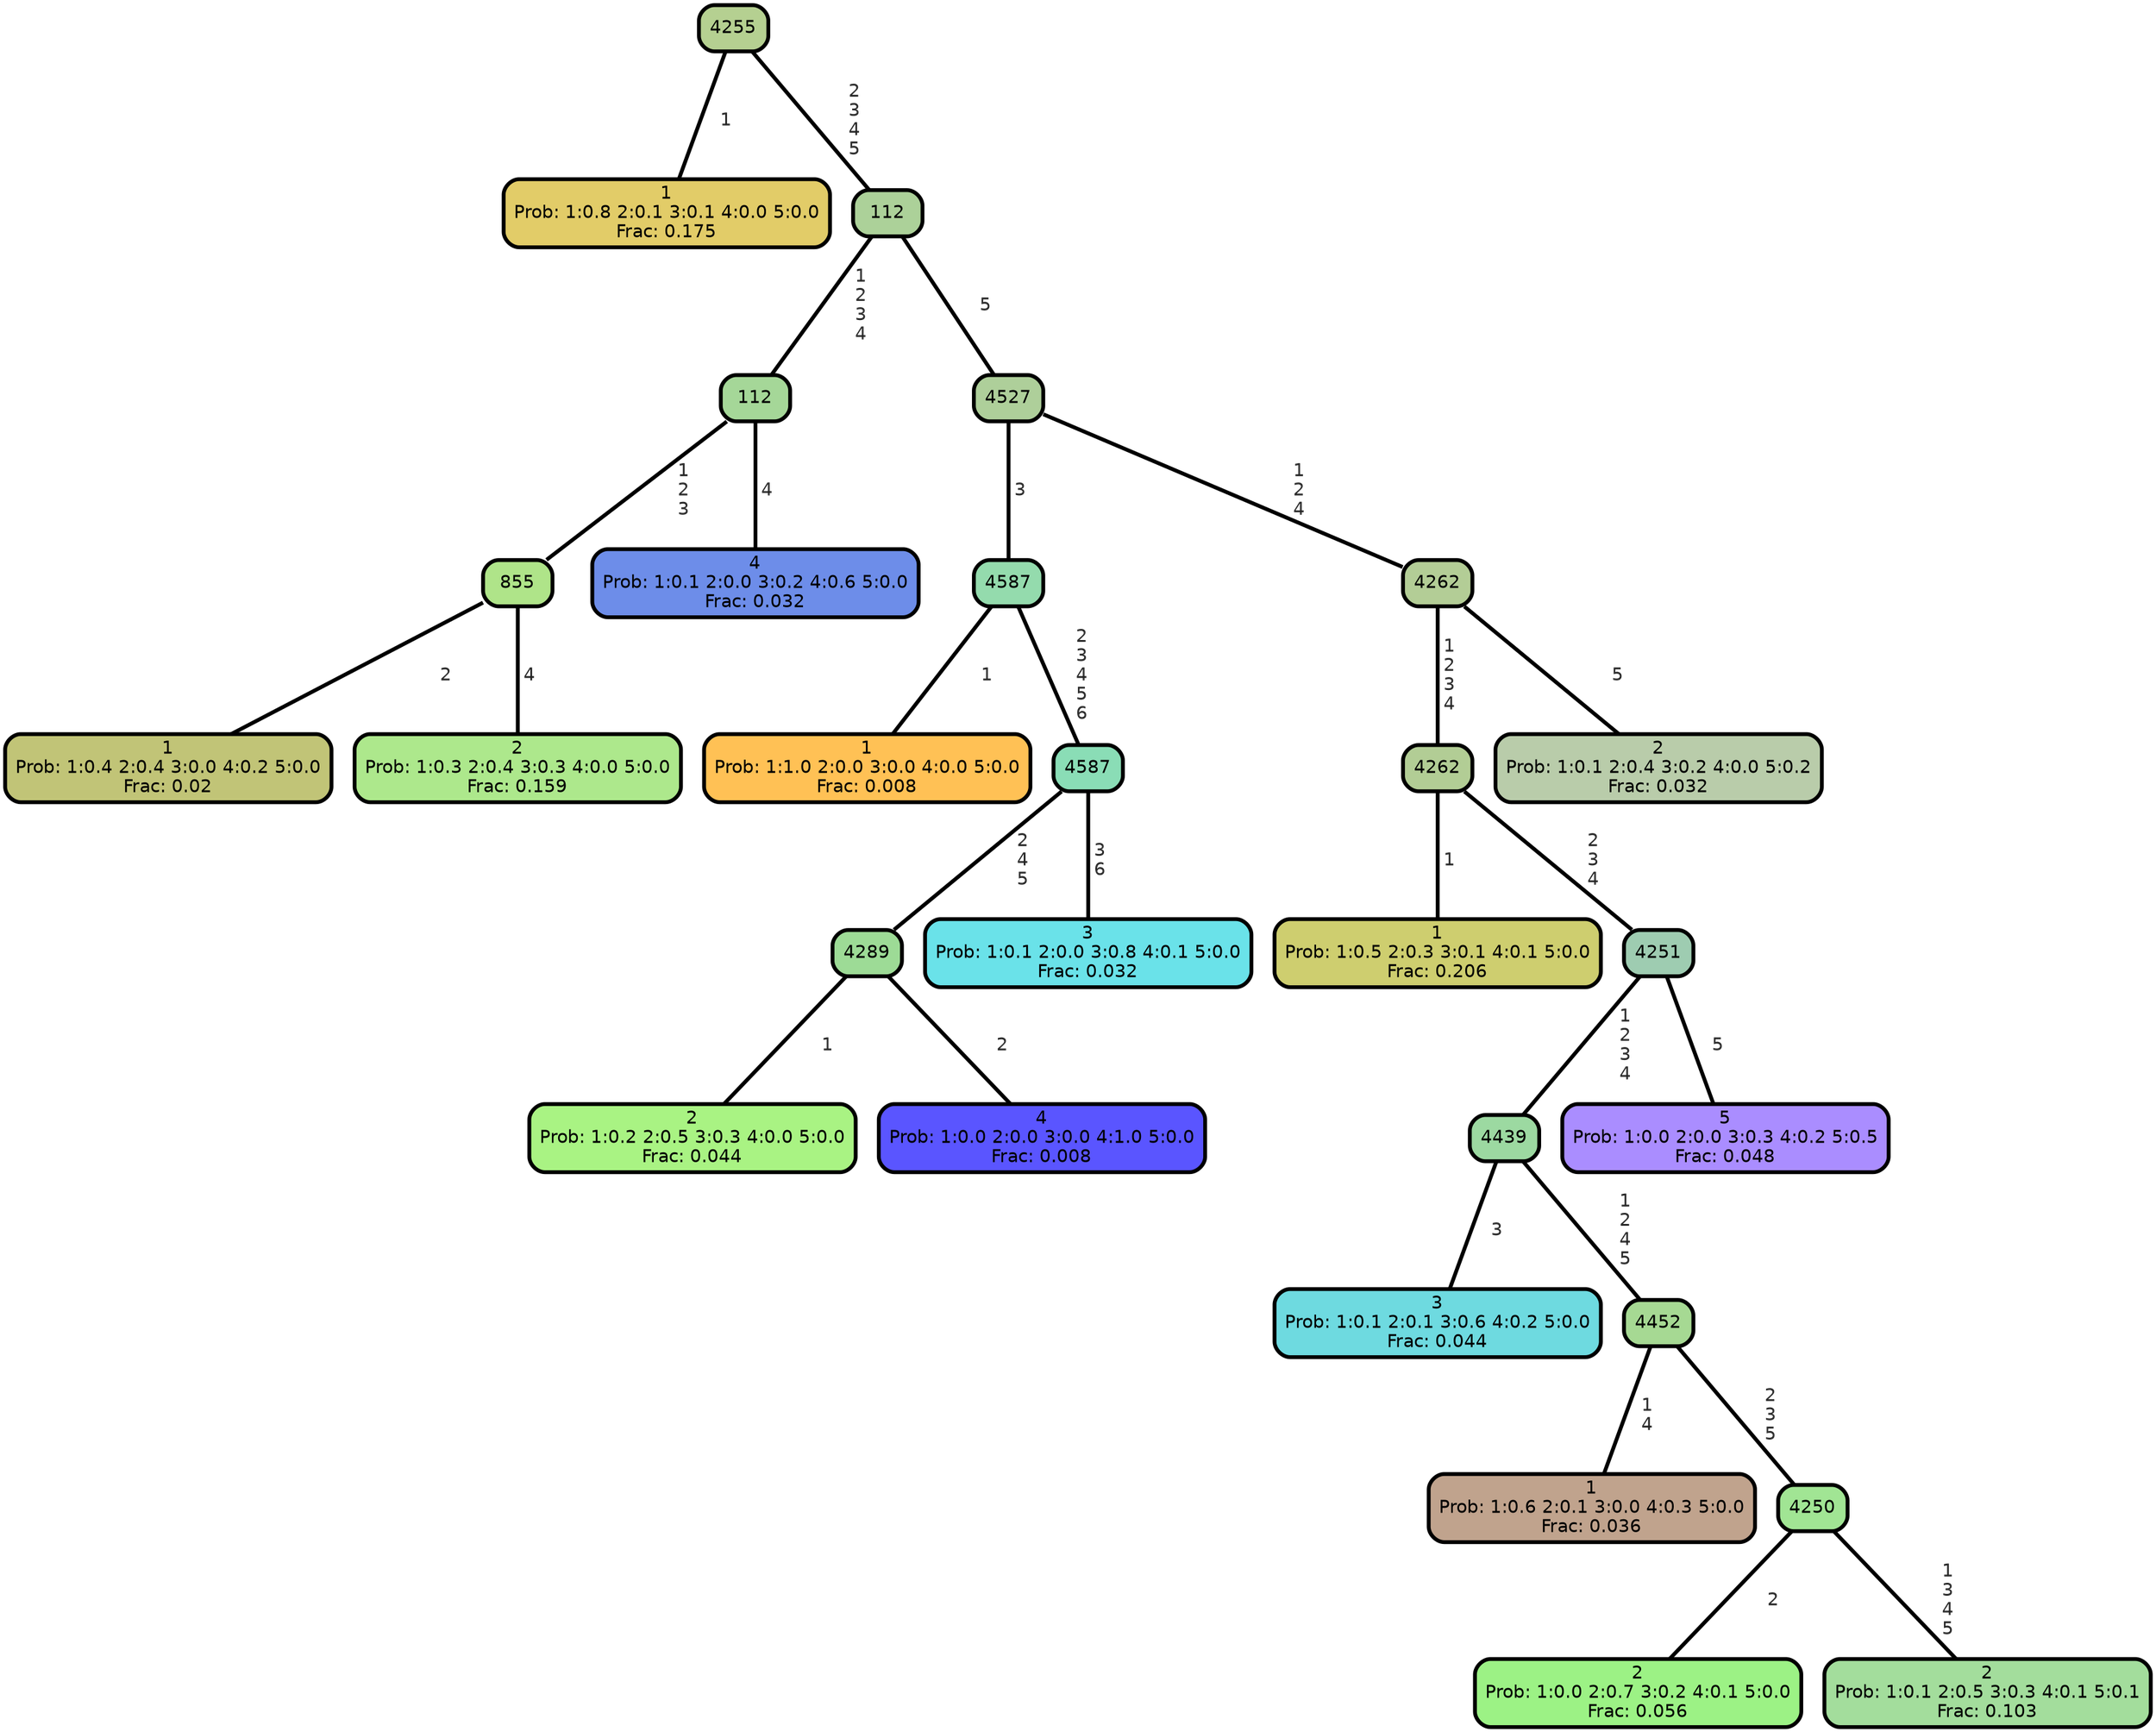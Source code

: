 graph Tree {
node [shape=box, style="filled, rounded",color="black",penwidth="3",fontcolor="black",                 fontname=helvetica] ;
graph [ranksep="0 equally", splines=straight,                 bgcolor=transparent, dpi=200] ;
edge [fontname=helvetica, fontweight=bold,fontcolor=grey14,color=black] ;
0 [label="1
Prob: 1:0.8 2:0.1 3:0.1 4:0.0 5:0.0
Frac: 0.175", fillcolor="#e2cc68"] ;
1 [label="4255", fillcolor="#b5d091"] ;
2 [label="1
Prob: 1:0.4 2:0.4 3:0.0 4:0.2 5:0.0
Frac: 0.02", fillcolor="#c1c477"] ;
3 [label="855", fillcolor="#afe489"] ;
4 [label="2
Prob: 1:0.3 2:0.4 3:0.3 4:0.0 5:0.0
Frac: 0.159", fillcolor="#ade88c"] ;
5 [label="112", fillcolor="#a5d798"] ;
6 [label="4
Prob: 1:0.1 2:0.0 3:0.2 4:0.6 5:0.0
Frac: 0.032", fillcolor="#6d8de9"] ;
7 [label="112", fillcolor="#acd199"] ;
8 [label="1
Prob: 1:1.0 2:0.0 3:0.0 4:0.0 5:0.0
Frac: 0.008", fillcolor="#ffc155"] ;
9 [label="4587", fillcolor="#94dbad"] ;
10 [label="2
Prob: 1:0.2 2:0.5 3:0.3 4:0.0 5:0.0
Frac: 0.044", fillcolor="#a9f383"] ;
11 [label="4289", fillcolor="#9ddb96"] ;
12 [label="4
Prob: 1:0.0 2:0.0 3:0.0 4:1.0 5:0.0
Frac: 0.008", fillcolor="#5a55ff"] ;
13 [label="4587", fillcolor="#8addb6"] ;
14 [label="3
Prob: 1:0.1 2:0.0 3:0.8 4:0.1 5:0.0
Frac: 0.032", fillcolor="#6ae2e9"] ;
15 [label="4527", fillcolor="#aecf9a"] ;
16 [label="1
Prob: 1:0.5 2:0.3 3:0.1 4:0.1 5:0.0
Frac: 0.206", fillcolor="#cece6f"] ;
17 [label="4262", fillcolor="#b2cd95"] ;
18 [label="3
Prob: 1:0.1 2:0.1 3:0.6 4:0.2 5:0.0
Frac: 0.044", fillcolor="#6edae0"] ;
19 [label="4439", fillcolor="#9cd9a1"] ;
20 [label="1
Prob: 1:0.6 2:0.1 3:0.0 4:0.3 5:0.0
Frac: 0.036", fillcolor="#c0a38d"] ;
21 [label="4452", fillcolor="#a6d993"] ;
22 [label="2
Prob: 1:0.0 2:0.7 3:0.2 4:0.1 5:0.0
Frac: 0.056", fillcolor="#9cf285"] ;
23 [label="4250", fillcolor="#a1e594"] ;
24 [label="2
Prob: 1:0.1 2:0.5 3:0.3 4:0.1 5:0.1
Frac: 0.103", fillcolor="#a3dd9c"] ;
25 [label="4251", fillcolor="#9eccb1"] ;
26 [label="5
Prob: 1:0.0 2:0.0 3:0.3 4:0.2 5:0.5
Frac: 0.048", fillcolor="#aa8dff"] ;
27 [label="4262", fillcolor="#b3cd96"] ;
28 [label="2
Prob: 1:0.1 2:0.4 3:0.2 4:0.0 5:0.2
Frac: 0.032", fillcolor="#b9ccaa"] ;
1 -- 0 [label=" 1",penwidth=3] ;
1 -- 7 [label=" 2\n 3\n 4\n 5",penwidth=3] ;
3 -- 2 [label=" 2",penwidth=3] ;
3 -- 4 [label=" 4",penwidth=3] ;
5 -- 3 [label=" 1\n 2\n 3",penwidth=3] ;
5 -- 6 [label=" 4",penwidth=3] ;
7 -- 5 [label=" 1\n 2\n 3\n 4",penwidth=3] ;
7 -- 15 [label=" 5",penwidth=3] ;
9 -- 8 [label=" 1",penwidth=3] ;
9 -- 13 [label=" 2\n 3\n 4\n 5\n 6",penwidth=3] ;
11 -- 10 [label=" 1",penwidth=3] ;
11 -- 12 [label=" 2",penwidth=3] ;
13 -- 11 [label=" 2\n 4\n 5",penwidth=3] ;
13 -- 14 [label=" 3\n 6",penwidth=3] ;
15 -- 9 [label=" 3",penwidth=3] ;
15 -- 27 [label=" 1\n 2\n 4",penwidth=3] ;
17 -- 16 [label=" 1",penwidth=3] ;
17 -- 25 [label=" 2\n 3\n 4",penwidth=3] ;
19 -- 18 [label=" 3",penwidth=3] ;
19 -- 21 [label=" 1\n 2\n 4\n 5",penwidth=3] ;
21 -- 20 [label=" 1\n 4",penwidth=3] ;
21 -- 23 [label=" 2\n 3\n 5",penwidth=3] ;
23 -- 22 [label=" 2",penwidth=3] ;
23 -- 24 [label=" 1\n 3\n 4\n 5",penwidth=3] ;
25 -- 19 [label=" 1\n 2\n 3\n 4",penwidth=3] ;
25 -- 26 [label=" 5",penwidth=3] ;
27 -- 17 [label=" 1\n 2\n 3\n 4",penwidth=3] ;
27 -- 28 [label=" 5",penwidth=3] ;
{rank = same;}}